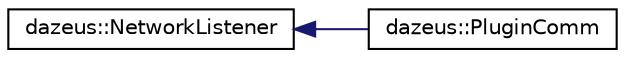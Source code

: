 digraph "Graphical Class Hierarchy"
{
  edge [fontname="Helvetica",fontsize="10",labelfontname="Helvetica",labelfontsize="10"];
  node [fontname="Helvetica",fontsize="10",shape=record];
  rankdir="LR";
  Node1 [label="dazeus::NetworkListener",height=0.2,width=0.4,color="black", fillcolor="white", style="filled",URL="$classdazeus_1_1_network_listener.html"];
  Node1 -> Node2 [dir="back",color="midnightblue",fontsize="10",style="solid",fontname="Helvetica"];
  Node2 [label="dazeus::PluginComm",height=0.2,width=0.4,color="black", fillcolor="white", style="filled",URL="$classdazeus_1_1_plugin_comm.html"];
}
